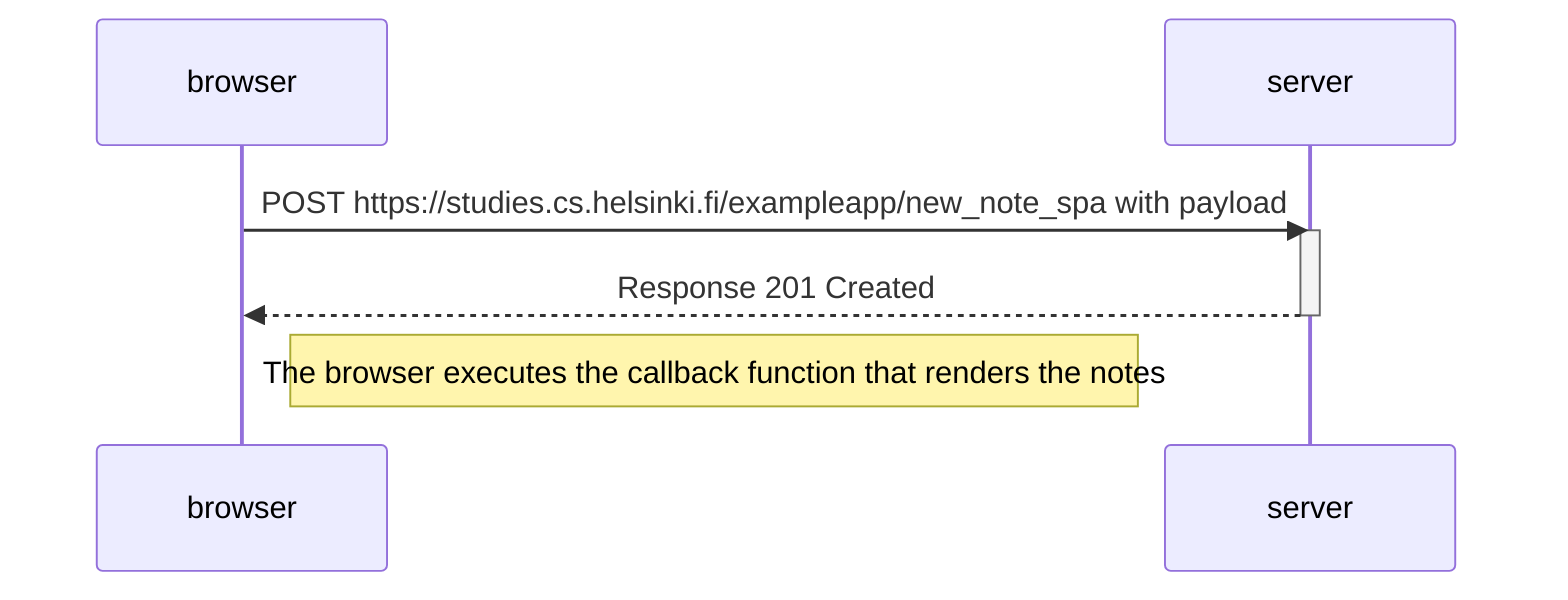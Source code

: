 sequenceDiagram
    participant browser
    participant server
   
   browser->>server: POST https://studies.cs.helsinki.fi/exampleapp/new_note_spa with payload
    activate server
    server-->>browser: Response 201 Created
    deactivate server

    Note right of browser: The browser executes the callback function that renders the notes
